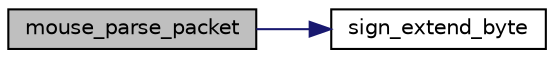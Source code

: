 digraph "mouse_parse_packet"
{
 // LATEX_PDF_SIZE
  edge [fontname="Helvetica",fontsize="10",labelfontname="Helvetica",labelfontsize="10"];
  node [fontname="Helvetica",fontsize="10",shape=record];
  rankdir="LR";
  Node1 [label="mouse_parse_packet",height=0.2,width=0.4,color="black", fillcolor="grey75", style="filled", fontcolor="black",tooltip=" "];
  Node1 -> Node2 [color="midnightblue",fontsize="10",style="solid"];
  Node2 [label="sign_extend_byte",height=0.2,width=0.4,color="black", fillcolor="white", style="filled",URL="$mouse_8c.html#a3e948b653de9eab8a978a0f97e6d4613",tooltip=" "];
}
